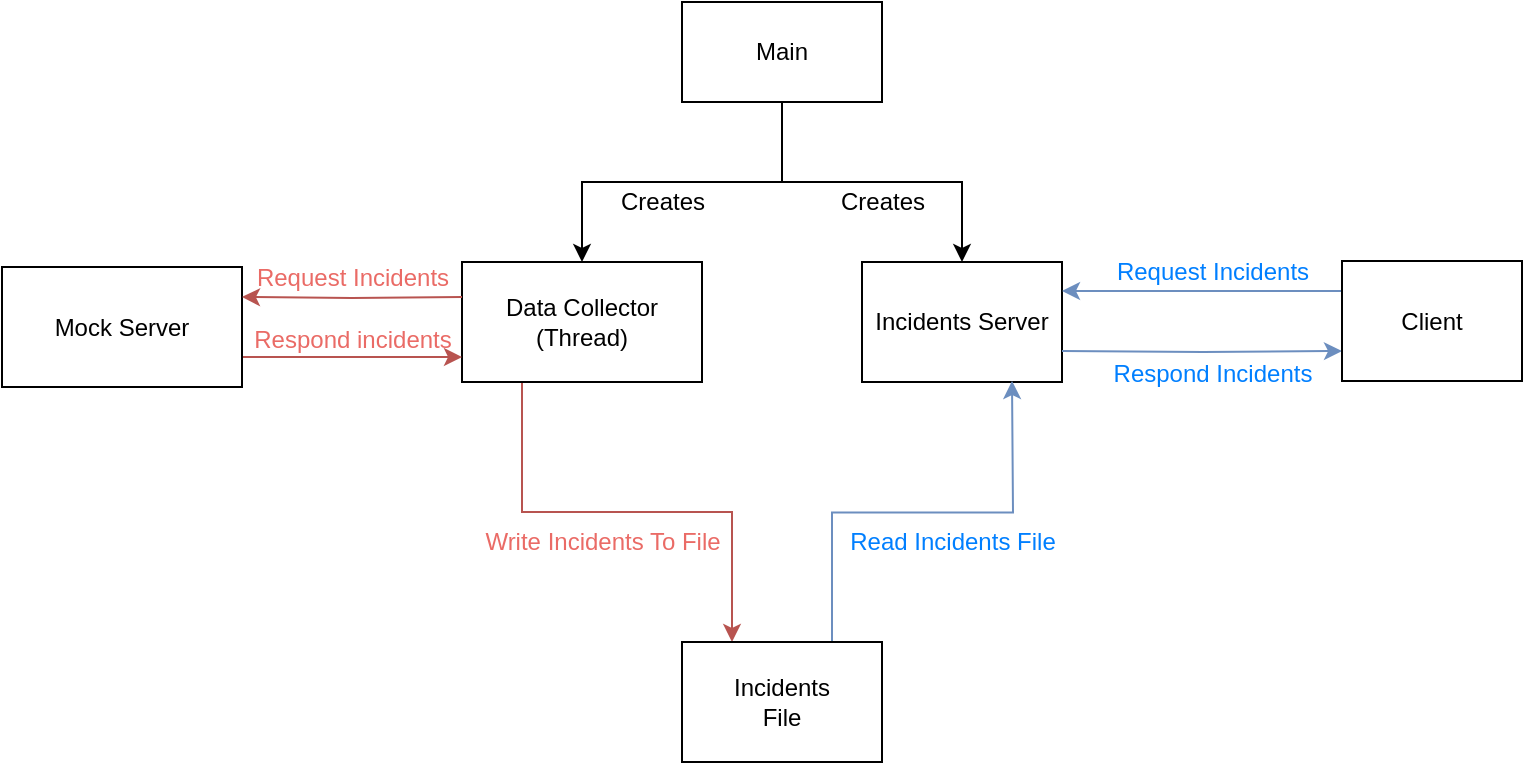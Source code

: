 <mxfile version="17.1.3" type="device"><diagram id="hAPEgDNTUVSgFPBBHQ_T" name="Page-1"><mxGraphModel dx="2062" dy="1114" grid="1" gridSize="10" guides="1" tooltips="1" connect="1" arrows="1" fold="1" page="1" pageScale="1" pageWidth="850" pageHeight="1100" math="0" shadow="0"><root><mxCell id="0"/><mxCell id="1" parent="0"/><mxCell id="129_7cog6dTnqvZ2qSRt-29" style="edgeStyle=orthogonalEdgeStyle;rounded=0;orthogonalLoop=1;jettySize=auto;html=1;exitX=0.25;exitY=1;exitDx=0;exitDy=0;entryX=0.25;entryY=0;entryDx=0;entryDy=0;fontColor=#000000;fillColor=#f8cecc;strokeColor=#b85450;" parent="1" source="129_7cog6dTnqvZ2qSRt-19" target="129_7cog6dTnqvZ2qSRt-27" edge="1"><mxGeometry relative="1" as="geometry"/></mxCell><mxCell id="129_7cog6dTnqvZ2qSRt-19" value="&lt;font color=&quot;#000000&quot;&gt;Data Collector&lt;br&gt;(Thread)&lt;br&gt;&lt;/font&gt;" style="rounded=0;whiteSpace=wrap;html=1;fontColor=#007FFF;" parent="1" vertex="1"><mxGeometry x="240" y="570" width="120" height="60" as="geometry"/></mxCell><mxCell id="129_7cog6dTnqvZ2qSRt-20" value="Incidents Server" style="rounded=0;whiteSpace=wrap;html=1;" parent="1" vertex="1"><mxGeometry x="440" y="570" width="100" height="60" as="geometry"/></mxCell><mxCell id="129_7cog6dTnqvZ2qSRt-21" style="edgeStyle=orthogonalEdgeStyle;rounded=0;orthogonalLoop=1;jettySize=auto;html=1;entryX=0;entryY=0.75;entryDx=0;entryDy=0;exitX=1;exitY=0.75;exitDx=0;exitDy=0;fillColor=#dae8fc;strokeColor=#6c8ebf;" parent="1" target="129_7cog6dTnqvZ2qSRt-23" edge="1"><mxGeometry relative="1" as="geometry"><mxPoint x="540" y="614.5" as="sourcePoint"/></mxGeometry></mxCell><mxCell id="129_7cog6dTnqvZ2qSRt-22" style="edgeStyle=orthogonalEdgeStyle;rounded=0;orthogonalLoop=1;jettySize=auto;html=1;entryX=1;entryY=0.25;entryDx=0;entryDy=0;exitX=0;exitY=0.25;exitDx=0;exitDy=0;fillColor=#dae8fc;strokeColor=#6c8ebf;" parent="1" source="129_7cog6dTnqvZ2qSRt-23" edge="1"><mxGeometry relative="1" as="geometry"><mxPoint x="540" y="584.5" as="targetPoint"/></mxGeometry></mxCell><mxCell id="129_7cog6dTnqvZ2qSRt-23" value="Client" style="rounded=0;whiteSpace=wrap;html=1;" parent="1" vertex="1"><mxGeometry x="680" y="569.5" width="90" height="60" as="geometry"/></mxCell><mxCell id="129_7cog6dTnqvZ2qSRt-24" value="Request Incidents" style="text;html=1;align=center;verticalAlign=middle;resizable=0;points=[];autosize=1;strokeColor=none;fillColor=none;fontColor=#007FFF;" parent="1" vertex="1"><mxGeometry x="560" y="564.5" width="110" height="20" as="geometry"/></mxCell><mxCell id="129_7cog6dTnqvZ2qSRt-25" value="Respond Incidents" style="text;html=1;align=center;verticalAlign=middle;resizable=0;points=[];autosize=1;strokeColor=none;fillColor=none;fontColor=#007FFF;" parent="1" vertex="1"><mxGeometry x="560" y="615.5" width="110" height="20" as="geometry"/></mxCell><mxCell id="129_7cog6dTnqvZ2qSRt-26" style="edgeStyle=orthogonalEdgeStyle;rounded=0;orthogonalLoop=1;jettySize=auto;html=1;entryX=0.75;entryY=1;entryDx=0;entryDy=0;exitX=0.75;exitY=0;exitDx=0;exitDy=0;fillColor=#dae8fc;strokeColor=#6c8ebf;" parent="1" source="129_7cog6dTnqvZ2qSRt-27" edge="1"><mxGeometry relative="1" as="geometry"><mxPoint x="515" y="629.5" as="targetPoint"/></mxGeometry></mxCell><mxCell id="129_7cog6dTnqvZ2qSRt-27" value="Incidents&lt;br&gt;File" style="rounded=0;whiteSpace=wrap;html=1;" parent="1" vertex="1"><mxGeometry x="350" y="760" width="100" height="60" as="geometry"/></mxCell><mxCell id="129_7cog6dTnqvZ2qSRt-28" value="Read Incidents File" style="text;html=1;align=center;verticalAlign=middle;resizable=0;points=[];autosize=1;strokeColor=none;fillColor=none;fontColor=#007FFF;" parent="1" vertex="1"><mxGeometry x="425" y="700" width="120" height="20" as="geometry"/></mxCell><mxCell id="129_7cog6dTnqvZ2qSRt-30" value="Write Incidents To File" style="text;html=1;align=center;verticalAlign=middle;resizable=0;points=[];autosize=1;strokeColor=none;fillColor=none;fontColor=#EA6B66;" parent="1" vertex="1"><mxGeometry x="245" y="700" width="130" height="20" as="geometry"/></mxCell><mxCell id="129_7cog6dTnqvZ2qSRt-32" style="edgeStyle=orthogonalEdgeStyle;rounded=0;orthogonalLoop=1;jettySize=auto;html=1;entryX=0;entryY=0.75;entryDx=0;entryDy=0;exitX=1;exitY=0.75;exitDx=0;exitDy=0;fillColor=#f8cecc;strokeColor=#b85450;" parent="1" source="129_7cog6dTnqvZ2qSRt-33" edge="1"><mxGeometry relative="1" as="geometry"><mxPoint x="240" y="617.5" as="targetPoint"/></mxGeometry></mxCell><mxCell id="129_7cog6dTnqvZ2qSRt-33" value="Mock Server" style="rounded=0;whiteSpace=wrap;html=1;" parent="1" vertex="1"><mxGeometry x="10" y="572.5" width="120" height="60" as="geometry"/></mxCell><mxCell id="129_7cog6dTnqvZ2qSRt-34" style="edgeStyle=orthogonalEdgeStyle;rounded=0;orthogonalLoop=1;jettySize=auto;html=1;entryX=1;entryY=0.25;entryDx=0;entryDy=0;exitX=0;exitY=0.25;exitDx=0;exitDy=0;fillColor=#f8cecc;strokeColor=#b85450;" parent="1" target="129_7cog6dTnqvZ2qSRt-33" edge="1"><mxGeometry relative="1" as="geometry"><mxPoint x="240" y="587.5" as="sourcePoint"/><mxPoint x="130" y="585.5" as="targetPoint"/></mxGeometry></mxCell><mxCell id="129_7cog6dTnqvZ2qSRt-35" value="Request Incidents" style="text;html=1;align=center;verticalAlign=middle;resizable=0;points=[];autosize=1;strokeColor=none;fillColor=none;fontColor=#EA6B66;" parent="1" vertex="1"><mxGeometry x="130" y="567.5" width="110" height="20" as="geometry"/></mxCell><mxCell id="129_7cog6dTnqvZ2qSRt-36" value="Respond incidents" style="text;html=1;align=center;verticalAlign=middle;resizable=0;points=[];autosize=1;strokeColor=none;fillColor=none;fontColor=#EA6B66;" parent="1" vertex="1"><mxGeometry x="130" y="598.5" width="110" height="20" as="geometry"/></mxCell><mxCell id="129_7cog6dTnqvZ2qSRt-40" style="edgeStyle=orthogonalEdgeStyle;rounded=0;orthogonalLoop=1;jettySize=auto;html=1;entryX=0.5;entryY=0;entryDx=0;entryDy=0;fontColor=#EA6B66;" parent="1" source="129_7cog6dTnqvZ2qSRt-37" target="129_7cog6dTnqvZ2qSRt-20" edge="1"><mxGeometry relative="1" as="geometry"/></mxCell><mxCell id="129_7cog6dTnqvZ2qSRt-41" style="edgeStyle=orthogonalEdgeStyle;rounded=0;orthogonalLoop=1;jettySize=auto;html=1;entryX=0.5;entryY=0;entryDx=0;entryDy=0;fontColor=#EA6B66;" parent="1" source="129_7cog6dTnqvZ2qSRt-37" target="129_7cog6dTnqvZ2qSRt-19" edge="1"><mxGeometry relative="1" as="geometry"/></mxCell><mxCell id="129_7cog6dTnqvZ2qSRt-37" value="Main" style="rounded=0;whiteSpace=wrap;html=1;" parent="1" vertex="1"><mxGeometry x="350" y="440" width="100" height="50" as="geometry"/></mxCell><mxCell id="129_7cog6dTnqvZ2qSRt-42" value="&lt;font color=&quot;#000000&quot;&gt;Creates&lt;/font&gt;" style="text;html=1;align=center;verticalAlign=middle;resizable=0;points=[];autosize=1;strokeColor=none;fillColor=none;fontColor=#EA6B66;" parent="1" vertex="1"><mxGeometry x="310" y="530" width="60" height="20" as="geometry"/></mxCell><mxCell id="129_7cog6dTnqvZ2qSRt-45" value="&lt;font color=&quot;#000000&quot;&gt;Creates&lt;/font&gt;" style="text;html=1;align=center;verticalAlign=middle;resizable=0;points=[];autosize=1;strokeColor=none;fillColor=none;fontColor=#EA6B66;" parent="1" vertex="1"><mxGeometry x="420" y="530" width="60" height="20" as="geometry"/></mxCell></root></mxGraphModel></diagram></mxfile>